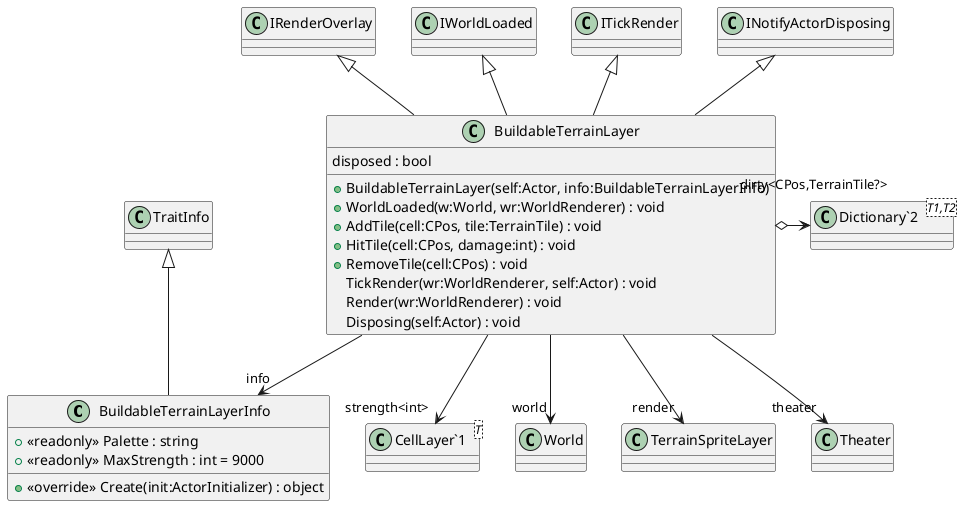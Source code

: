 @startuml
class BuildableTerrainLayerInfo {
    + <<readonly>> Palette : string
    + <<readonly>> MaxStrength : int = 9000
    + <<override>> Create(init:ActorInitializer) : object
}
class BuildableTerrainLayer {
    disposed : bool
    + BuildableTerrainLayer(self:Actor, info:BuildableTerrainLayerInfo)
    + WorldLoaded(w:World, wr:WorldRenderer) : void
    + AddTile(cell:CPos, tile:TerrainTile) : void
    + HitTile(cell:CPos, damage:int) : void
    + RemoveTile(cell:CPos) : void
    TickRender(wr:WorldRenderer, self:Actor) : void
    Render(wr:WorldRenderer) : void
    Disposing(self:Actor) : void
}
class "Dictionary`2"<T1,T2> {
}
class "CellLayer`1"<T> {
}
TraitInfo <|-- BuildableTerrainLayerInfo
IRenderOverlay <|-- BuildableTerrainLayer
IWorldLoaded <|-- BuildableTerrainLayer
ITickRender <|-- BuildableTerrainLayer
INotifyActorDisposing <|-- BuildableTerrainLayer
BuildableTerrainLayer --> "info" BuildableTerrainLayerInfo
BuildableTerrainLayer o-> "dirty<CPos,TerrainTile?>" "Dictionary`2"
BuildableTerrainLayer --> "world" World
BuildableTerrainLayer --> "strength<int>" "CellLayer`1"
BuildableTerrainLayer --> "render" TerrainSpriteLayer
BuildableTerrainLayer --> "theater" Theater
@enduml
